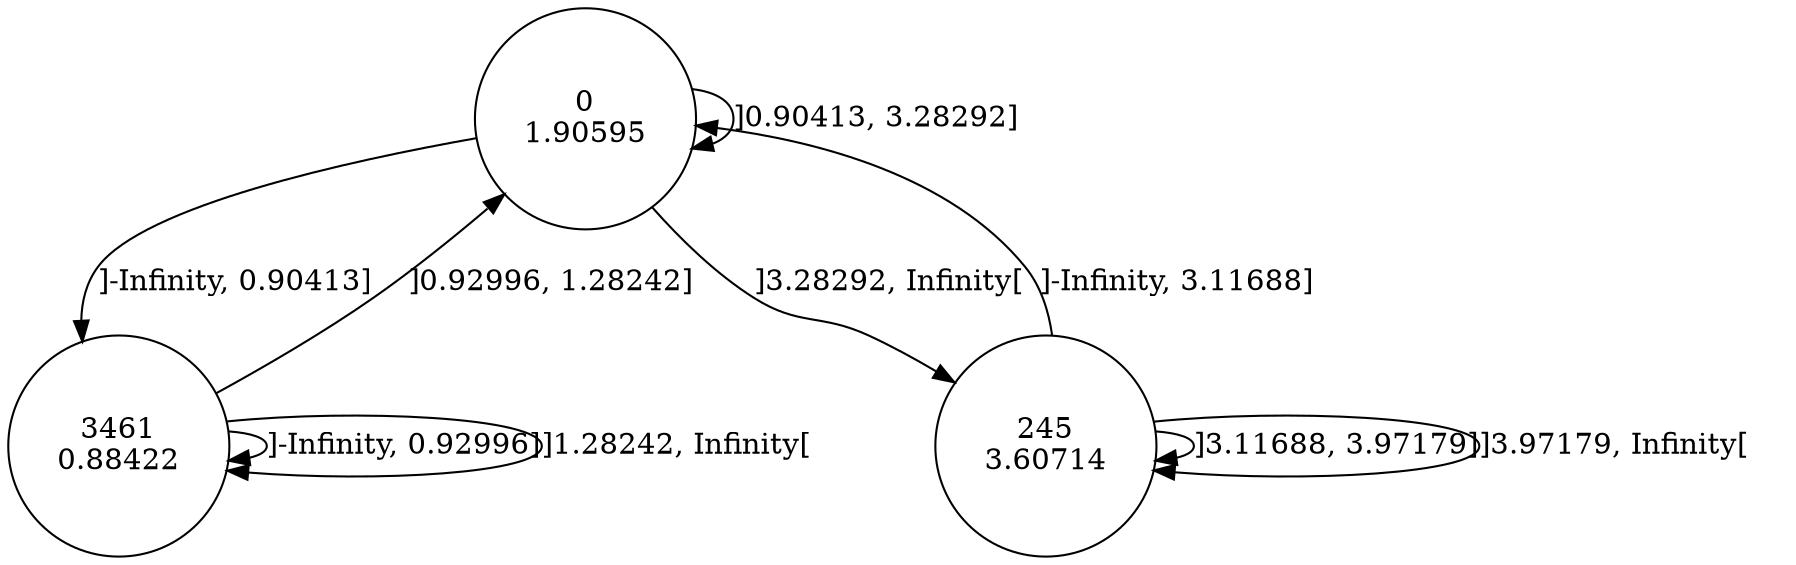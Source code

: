 digraph DFA {
0 [shape=circle, label="0\n1.90595"];
	0 -> 3461 [label="]-Infinity, 0.90413]"];
	0 -> 0 [label="]0.90413, 3.28292]"];
	0 -> 245 [label="]3.28292, Infinity["];
245 [shape=circle, label="245\n3.60714"];
	245 -> 0 [label="]-Infinity, 3.11688]"];
	245 -> 245 [label="]3.11688, 3.97179]"];
	245 -> 245 [label="]3.97179, Infinity["];
3461 [shape=circle, label="3461\n0.88422"];
	3461 -> 3461 [label="]-Infinity, 0.92996]"];
	3461 -> 0 [label="]0.92996, 1.28242]"];
	3461 -> 3461 [label="]1.28242, Infinity["];
}